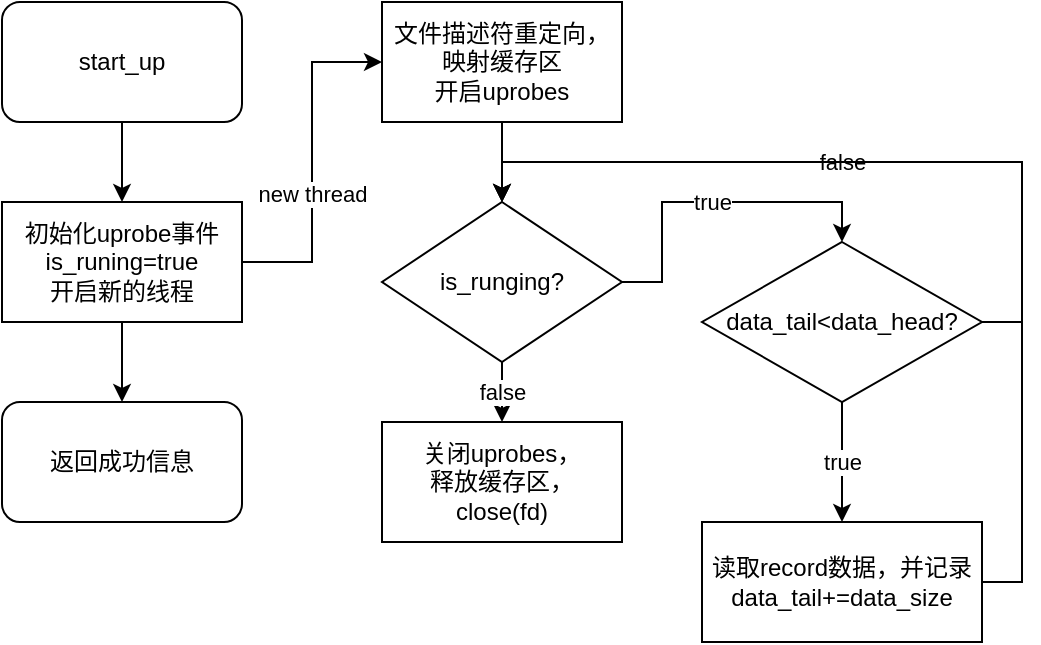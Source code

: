 <mxfile version="20.0.4" type="github">
  <diagram id="MsXTL0YSgwA0dDPlSolo" name="Page-1">
    <mxGraphModel dx="1422" dy="762" grid="1" gridSize="10" guides="1" tooltips="1" connect="1" arrows="1" fold="1" page="1" pageScale="1" pageWidth="700" pageHeight="1000" math="0" shadow="0">
      <root>
        <mxCell id="0" />
        <mxCell id="1" parent="0" />
        <mxCell id="k3Qf1pFzCzAN6ZapnWEq-15" style="edgeStyle=orthogonalEdgeStyle;rounded=0;orthogonalLoop=1;jettySize=auto;html=1;exitX=0.5;exitY=1;exitDx=0;exitDy=0;entryX=0.5;entryY=0;entryDx=0;entryDy=0;" edge="1" parent="1" source="k3Qf1pFzCzAN6ZapnWEq-2" target="k3Qf1pFzCzAN6ZapnWEq-5">
          <mxGeometry relative="1" as="geometry" />
        </mxCell>
        <mxCell id="k3Qf1pFzCzAN6ZapnWEq-2" value="start_up" style="rounded=1;whiteSpace=wrap;html=1;" vertex="1" parent="1">
          <mxGeometry x="150" y="60" width="120" height="60" as="geometry" />
        </mxCell>
        <mxCell id="k3Qf1pFzCzAN6ZapnWEq-16" style="edgeStyle=orthogonalEdgeStyle;rounded=0;orthogonalLoop=1;jettySize=auto;html=1;exitX=0.5;exitY=1;exitDx=0;exitDy=0;entryX=0.5;entryY=0;entryDx=0;entryDy=0;" edge="1" parent="1" source="k3Qf1pFzCzAN6ZapnWEq-5" target="k3Qf1pFzCzAN6ZapnWEq-6">
          <mxGeometry relative="1" as="geometry" />
        </mxCell>
        <mxCell id="k3Qf1pFzCzAN6ZapnWEq-17" style="edgeStyle=orthogonalEdgeStyle;rounded=0;orthogonalLoop=1;jettySize=auto;html=1;exitX=1;exitY=0.5;exitDx=0;exitDy=0;entryX=0;entryY=0.5;entryDx=0;entryDy=0;" edge="1" parent="1" source="k3Qf1pFzCzAN6ZapnWEq-5" target="k3Qf1pFzCzAN6ZapnWEq-8">
          <mxGeometry relative="1" as="geometry" />
        </mxCell>
        <mxCell id="k3Qf1pFzCzAN6ZapnWEq-24" value="new thread" style="edgeLabel;html=1;align=center;verticalAlign=middle;resizable=0;points=[];" vertex="1" connectable="0" parent="k3Qf1pFzCzAN6ZapnWEq-17">
          <mxGeometry x="-0.188" relative="1" as="geometry">
            <mxPoint as="offset" />
          </mxGeometry>
        </mxCell>
        <mxCell id="k3Qf1pFzCzAN6ZapnWEq-5" value="初始化uprobe事件&lt;br&gt;is_runing=true&lt;br&gt;开启新的线程" style="rounded=0;whiteSpace=wrap;html=1;" vertex="1" parent="1">
          <mxGeometry x="150" y="160" width="120" height="60" as="geometry" />
        </mxCell>
        <mxCell id="k3Qf1pFzCzAN6ZapnWEq-6" value="返回成功信息" style="rounded=1;whiteSpace=wrap;html=1;" vertex="1" parent="1">
          <mxGeometry x="150" y="260" width="120" height="60" as="geometry" />
        </mxCell>
        <mxCell id="k3Qf1pFzCzAN6ZapnWEq-18" style="edgeStyle=orthogonalEdgeStyle;rounded=0;orthogonalLoop=1;jettySize=auto;html=1;exitX=0.5;exitY=1;exitDx=0;exitDy=0;" edge="1" parent="1" source="k3Qf1pFzCzAN6ZapnWEq-8" target="k3Qf1pFzCzAN6ZapnWEq-10">
          <mxGeometry relative="1" as="geometry" />
        </mxCell>
        <mxCell id="k3Qf1pFzCzAN6ZapnWEq-8" value="文件描述符重定向，&lt;br&gt;映射缓存区&lt;br&gt;开启uprobes" style="rounded=0;whiteSpace=wrap;html=1;" vertex="1" parent="1">
          <mxGeometry x="340" y="60" width="120" height="60" as="geometry" />
        </mxCell>
        <mxCell id="k3Qf1pFzCzAN6ZapnWEq-19" value="false" style="edgeStyle=orthogonalEdgeStyle;rounded=0;orthogonalLoop=1;jettySize=auto;html=1;exitX=0.5;exitY=1;exitDx=0;exitDy=0;entryX=0.5;entryY=0;entryDx=0;entryDy=0;" edge="1" parent="1" source="k3Qf1pFzCzAN6ZapnWEq-10" target="k3Qf1pFzCzAN6ZapnWEq-11">
          <mxGeometry relative="1" as="geometry" />
        </mxCell>
        <mxCell id="k3Qf1pFzCzAN6ZapnWEq-20" value="true" style="edgeStyle=orthogonalEdgeStyle;rounded=0;orthogonalLoop=1;jettySize=auto;html=1;exitX=1;exitY=0.5;exitDx=0;exitDy=0;entryX=0.5;entryY=0;entryDx=0;entryDy=0;" edge="1" parent="1" source="k3Qf1pFzCzAN6ZapnWEq-10" target="k3Qf1pFzCzAN6ZapnWEq-13">
          <mxGeometry relative="1" as="geometry" />
        </mxCell>
        <mxCell id="k3Qf1pFzCzAN6ZapnWEq-10" value="is_runging?" style="rhombus;whiteSpace=wrap;html=1;" vertex="1" parent="1">
          <mxGeometry x="340" y="160" width="120" height="80" as="geometry" />
        </mxCell>
        <mxCell id="k3Qf1pFzCzAN6ZapnWEq-11" value="关闭uprobes，&lt;br&gt;释放缓存区，&lt;br&gt;close(fd)" style="rounded=0;whiteSpace=wrap;html=1;" vertex="1" parent="1">
          <mxGeometry x="340" y="270" width="120" height="60" as="geometry" />
        </mxCell>
        <mxCell id="k3Qf1pFzCzAN6ZapnWEq-21" value="false" style="edgeStyle=orthogonalEdgeStyle;rounded=0;orthogonalLoop=1;jettySize=auto;html=1;exitX=1;exitY=0.5;exitDx=0;exitDy=0;entryX=0.5;entryY=0;entryDx=0;entryDy=0;" edge="1" parent="1" source="k3Qf1pFzCzAN6ZapnWEq-13" target="k3Qf1pFzCzAN6ZapnWEq-10">
          <mxGeometry relative="1" as="geometry" />
        </mxCell>
        <mxCell id="k3Qf1pFzCzAN6ZapnWEq-22" value="true" style="edgeStyle=orthogonalEdgeStyle;rounded=0;orthogonalLoop=1;jettySize=auto;html=1;exitX=0.5;exitY=1;exitDx=0;exitDy=0;entryX=0.5;entryY=0;entryDx=0;entryDy=0;" edge="1" parent="1" source="k3Qf1pFzCzAN6ZapnWEq-13" target="k3Qf1pFzCzAN6ZapnWEq-14">
          <mxGeometry relative="1" as="geometry" />
        </mxCell>
        <mxCell id="k3Qf1pFzCzAN6ZapnWEq-13" value="data_tail&amp;lt;data_head?" style="rhombus;whiteSpace=wrap;html=1;" vertex="1" parent="1">
          <mxGeometry x="500" y="180" width="140" height="80" as="geometry" />
        </mxCell>
        <mxCell id="k3Qf1pFzCzAN6ZapnWEq-23" style="edgeStyle=orthogonalEdgeStyle;rounded=0;orthogonalLoop=1;jettySize=auto;html=1;exitX=1;exitY=0.5;exitDx=0;exitDy=0;entryX=0.5;entryY=0;entryDx=0;entryDy=0;" edge="1" parent="1" source="k3Qf1pFzCzAN6ZapnWEq-14" target="k3Qf1pFzCzAN6ZapnWEq-10">
          <mxGeometry relative="1" as="geometry" />
        </mxCell>
        <mxCell id="k3Qf1pFzCzAN6ZapnWEq-14" value="读取record数据，并记录&lt;br&gt;data_tail+=data_size" style="rounded=0;whiteSpace=wrap;html=1;" vertex="1" parent="1">
          <mxGeometry x="500" y="320" width="140" height="60" as="geometry" />
        </mxCell>
      </root>
    </mxGraphModel>
  </diagram>
</mxfile>
